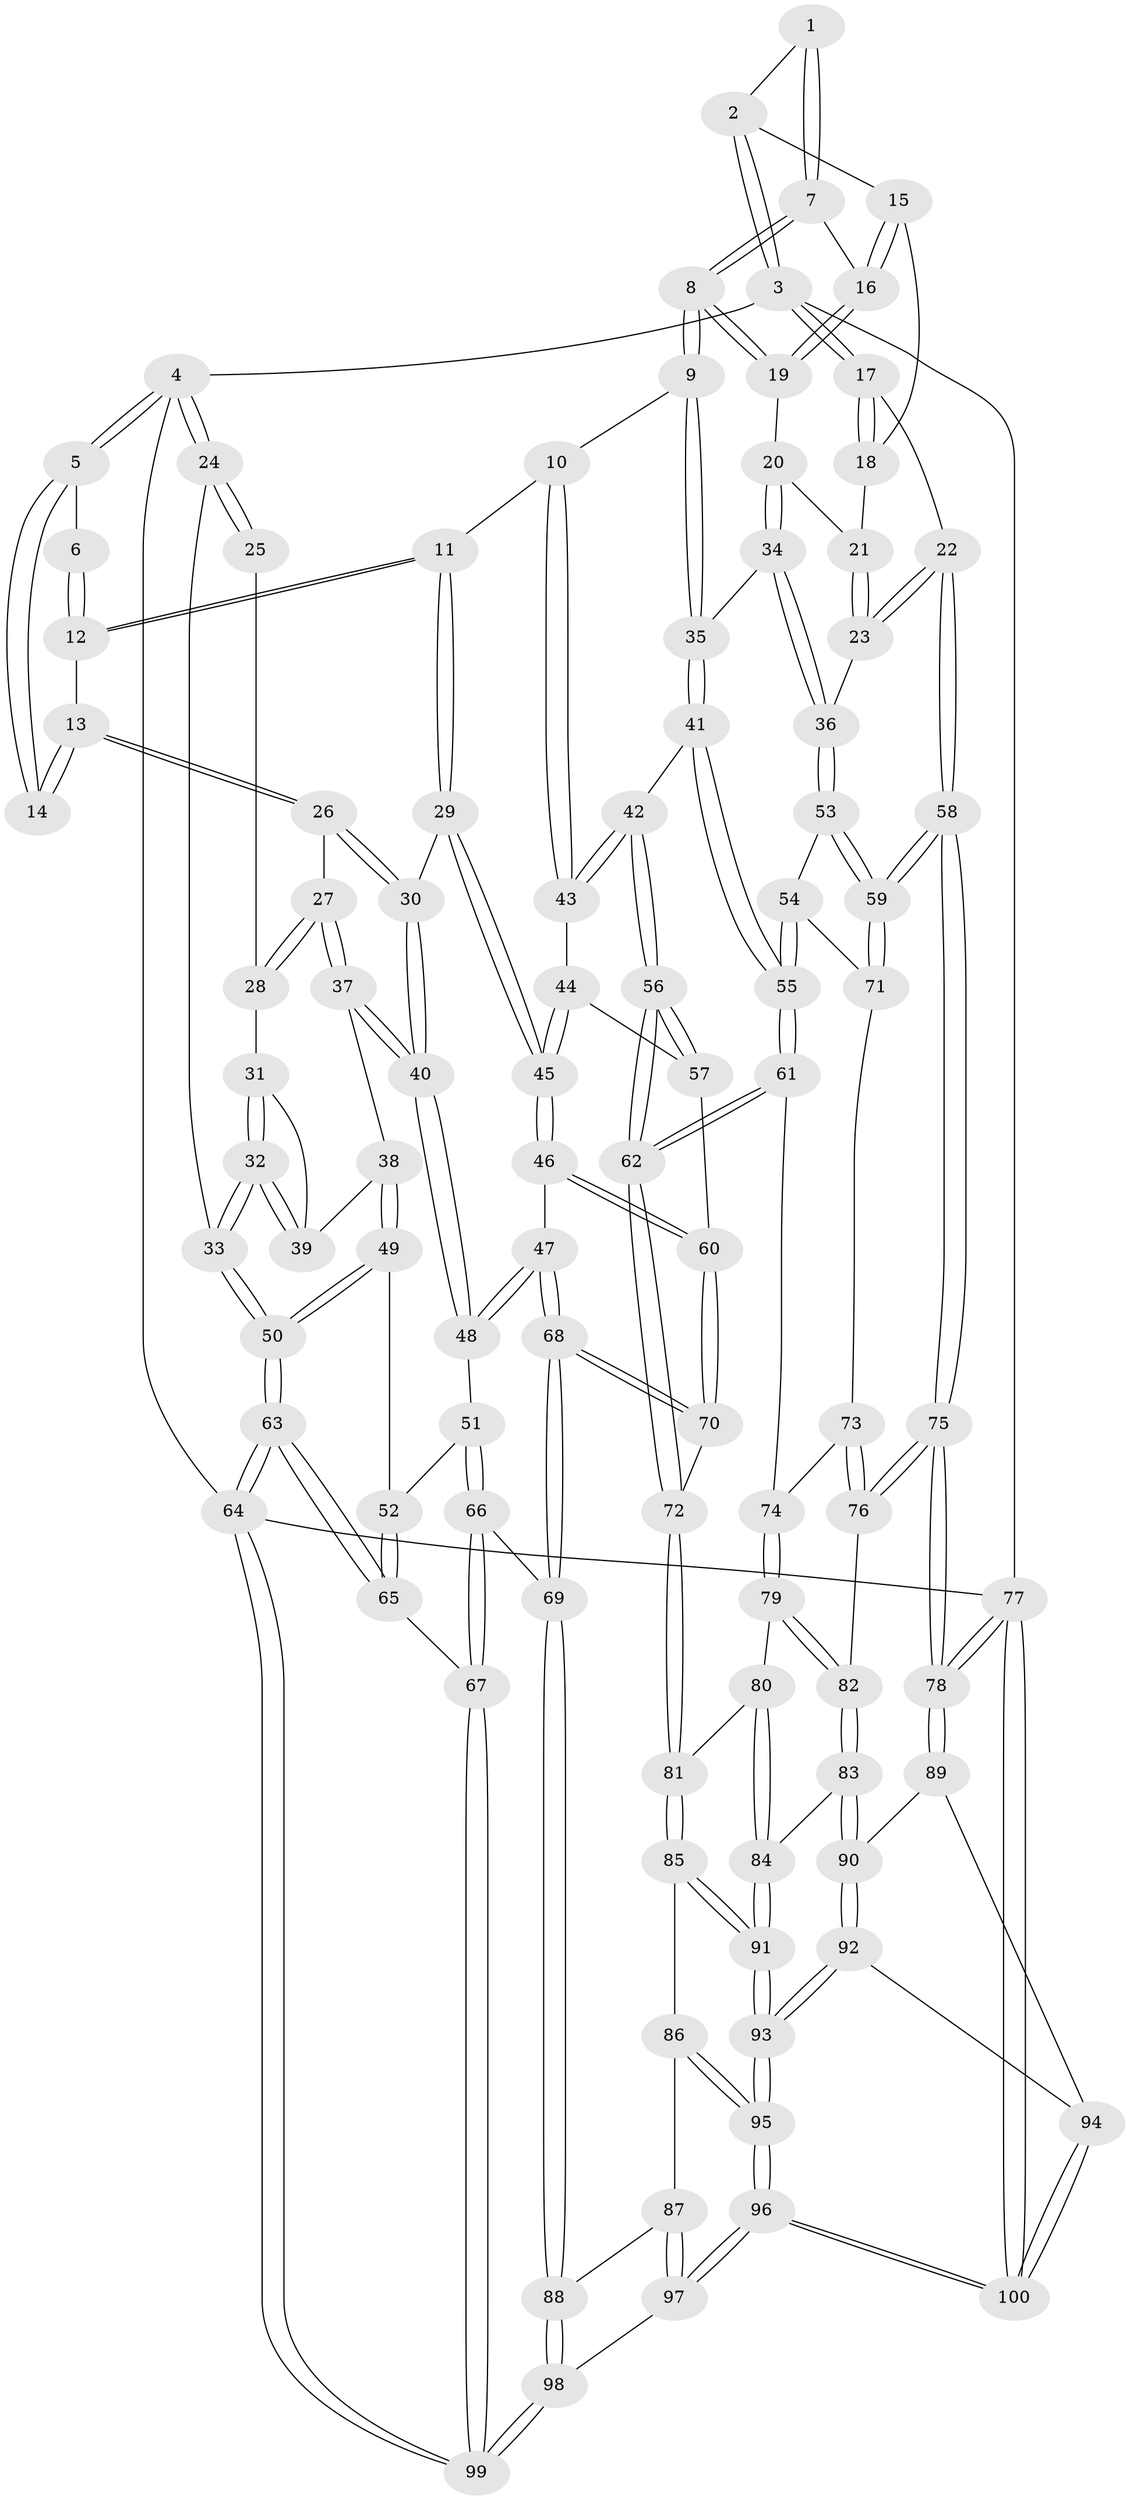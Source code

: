 // coarse degree distribution, {4: 0.38, 3: 0.14, 6: 0.1, 5: 0.34, 7: 0.04}
// Generated by graph-tools (version 1.1) at 2025/05/03/04/25 22:05:50]
// undirected, 100 vertices, 247 edges
graph export_dot {
graph [start="1"]
  node [color=gray90,style=filled];
  1 [pos="+0.5544361604673582+0"];
  2 [pos="+0.9414827446342035+0"];
  3 [pos="+1+0"];
  4 [pos="+0+0"];
  5 [pos="+0.1327272347323198+0"];
  6 [pos="+0.3633573051279536+0"];
  7 [pos="+0.5627801852379671+0"];
  8 [pos="+0.530628642630827+0.15061443579977932"];
  9 [pos="+0.5079771318843749+0.17919060054826794"];
  10 [pos="+0.48906241466083594+0.18626292671055875"];
  11 [pos="+0.4258232650980545+0.19336120762824144"];
  12 [pos="+0.36458569276263814+0.12451058535493802"];
  13 [pos="+0.19517726962251833+0.12478676897697873"];
  14 [pos="+0.1734795783124709+0.07545333826732804"];
  15 [pos="+0.8834179206156969+0"];
  16 [pos="+0.7244106686586423+0.12662437684851807"];
  17 [pos="+1+0.22724602022516938"];
  18 [pos="+0.8799325824722697+0.11735859082131553"];
  19 [pos="+0.7235231769737835+0.14050433392663134"];
  20 [pos="+0.7383825591607637+0.16097720555165923"];
  21 [pos="+0.8788910444374244+0.1185664798063575"];
  22 [pos="+1+0.3142598243082187"];
  23 [pos="+0.8864437700208864+0.3107674494013244"];
  24 [pos="+0+0.01636004238059205"];
  25 [pos="+0.03578127965388981+0.12204992963565875"];
  26 [pos="+0.19161033029435018+0.13878319365727992"];
  27 [pos="+0.15909076284226623+0.18477819402181528"];
  28 [pos="+0.08181769761527534+0.1927151324376086"];
  29 [pos="+0.39853281802628204+0.2329071486203329"];
  30 [pos="+0.28595064563143785+0.25927934800069197"];
  31 [pos="+0.04733298633511871+0.22153503228059357"];
  32 [pos="+0+0.2205139973132615"];
  33 [pos="+0+0.21742431169702736"];
  34 [pos="+0.7658805159318832+0.3185665545106914"];
  35 [pos="+0.6755581731839911+0.3468434283708984"];
  36 [pos="+0.8022582380812601+0.3330253358916514"];
  37 [pos="+0.156894212315354+0.3201631136692441"];
  38 [pos="+0.08973681303898413+0.3007887242922026"];
  39 [pos="+0.08274842462002073+0.29188123798227494"];
  40 [pos="+0.19236518554976745+0.37285447510066555"];
  41 [pos="+0.6357205951485551+0.39329241843900536"];
  42 [pos="+0.601065621039918+0.39847446380643986"];
  43 [pos="+0.5192959152673676+0.40045881759869495"];
  44 [pos="+0.5127351871891637+0.4034250202635169"];
  45 [pos="+0.39016274509197274+0.3976475891409029"];
  46 [pos="+0.3727992293827066+0.41427274634275635"];
  47 [pos="+0.2783606263487052+0.4371938791186401"];
  48 [pos="+0.19686414425562013+0.4047888015022889"];
  49 [pos="+0+0.3709006533741774"];
  50 [pos="+0+0.3559125948251934"];
  51 [pos="+0.17573481446700764+0.422226361777346"];
  52 [pos="+0.12108191882073223+0.44564254995595026"];
  53 [pos="+0.8053096122366041+0.35397513531848535"];
  54 [pos="+0.8068750856193475+0.48630030426905213"];
  55 [pos="+0.653629635595609+0.5318644381869675"];
  56 [pos="+0.5268309274508931+0.5521438246900402"];
  57 [pos="+0.5085862166537178+0.4547238520614491"];
  58 [pos="+1+0.6070175527673327"];
  59 [pos="+0.971588234866744+0.5374631502789955"];
  60 [pos="+0.42976609422993334+0.5306644156499734"];
  61 [pos="+0.6435952265236154+0.5710307547891661"];
  62 [pos="+0.5273136480428243+0.6232835740915588"];
  63 [pos="+0+0.7013380156145117"];
  64 [pos="+0+1"];
  65 [pos="+0+0.6919162464524217"];
  66 [pos="+0.19756863147715134+0.7622781501570569"];
  67 [pos="+0.19577631312256927+0.763084893168396"];
  68 [pos="+0.3156384986260513+0.688899202231536"];
  69 [pos="+0.25960041014675606+0.7467098869753581"];
  70 [pos="+0.45801618403114874+0.6356025997062941"];
  71 [pos="+0.8220187818304415+0.5177625096469386"];
  72 [pos="+0.5087654643018545+0.640201026481379"];
  73 [pos="+0.8094753030173066+0.5595268171689676"];
  74 [pos="+0.7144652513550572+0.6201229345311642"];
  75 [pos="+1+0.6224092063743437"];
  76 [pos="+0.8951547910834867+0.6928003503823841"];
  77 [pos="+1+1"];
  78 [pos="+1+0.7755964308512955"];
  79 [pos="+0.7176300765421151+0.6291024282858122"];
  80 [pos="+0.6979706164612716+0.717536612083468"];
  81 [pos="+0.5787702766385484+0.773965578805869"];
  82 [pos="+0.8670404486293428+0.7126032383786084"];
  83 [pos="+0.8251383156782077+0.7812178726082686"];
  84 [pos="+0.8036262161946925+0.7974380103634778"];
  85 [pos="+0.5786753891845414+0.7999868373990296"];
  86 [pos="+0.5496560309267071+0.847255203206311"];
  87 [pos="+0.5367355362234989+0.8614245256987655"];
  88 [pos="+0.42530189265369506+0.8898807997586858"];
  89 [pos="+0.9952610034986525+0.8599321653430994"];
  90 [pos="+0.9365038597280363+0.85835031807164"];
  91 [pos="+0.766638741931401+0.87411980259225"];
  92 [pos="+0.8641953197359409+0.9270943542503047"];
  93 [pos="+0.7725266951337287+0.9209346731673423"];
  94 [pos="+0.9196189319671555+0.9623644749185651"];
  95 [pos="+0.7435231989640321+0.992032788351698"];
  96 [pos="+0.694282119925728+1"];
  97 [pos="+0.6515042235829284+1"];
  98 [pos="+0.37033337821326634+1"];
  99 [pos="+0.13683649278531793+1"];
  100 [pos="+1+1"];
  1 -- 2;
  1 -- 7;
  1 -- 7;
  2 -- 3;
  2 -- 3;
  2 -- 15;
  3 -- 4;
  3 -- 17;
  3 -- 17;
  3 -- 77;
  4 -- 5;
  4 -- 5;
  4 -- 24;
  4 -- 24;
  4 -- 64;
  5 -- 6;
  5 -- 14;
  5 -- 14;
  6 -- 12;
  6 -- 12;
  7 -- 8;
  7 -- 8;
  7 -- 16;
  8 -- 9;
  8 -- 9;
  8 -- 19;
  8 -- 19;
  9 -- 10;
  9 -- 35;
  9 -- 35;
  10 -- 11;
  10 -- 43;
  10 -- 43;
  11 -- 12;
  11 -- 12;
  11 -- 29;
  11 -- 29;
  12 -- 13;
  13 -- 14;
  13 -- 14;
  13 -- 26;
  13 -- 26;
  15 -- 16;
  15 -- 16;
  15 -- 18;
  16 -- 19;
  16 -- 19;
  17 -- 18;
  17 -- 18;
  17 -- 22;
  18 -- 21;
  19 -- 20;
  20 -- 21;
  20 -- 34;
  20 -- 34;
  21 -- 23;
  21 -- 23;
  22 -- 23;
  22 -- 23;
  22 -- 58;
  22 -- 58;
  23 -- 36;
  24 -- 25;
  24 -- 25;
  24 -- 33;
  25 -- 28;
  26 -- 27;
  26 -- 30;
  26 -- 30;
  27 -- 28;
  27 -- 28;
  27 -- 37;
  27 -- 37;
  28 -- 31;
  29 -- 30;
  29 -- 45;
  29 -- 45;
  30 -- 40;
  30 -- 40;
  31 -- 32;
  31 -- 32;
  31 -- 39;
  32 -- 33;
  32 -- 33;
  32 -- 39;
  32 -- 39;
  33 -- 50;
  33 -- 50;
  34 -- 35;
  34 -- 36;
  34 -- 36;
  35 -- 41;
  35 -- 41;
  36 -- 53;
  36 -- 53;
  37 -- 38;
  37 -- 40;
  37 -- 40;
  38 -- 39;
  38 -- 49;
  38 -- 49;
  40 -- 48;
  40 -- 48;
  41 -- 42;
  41 -- 55;
  41 -- 55;
  42 -- 43;
  42 -- 43;
  42 -- 56;
  42 -- 56;
  43 -- 44;
  44 -- 45;
  44 -- 45;
  44 -- 57;
  45 -- 46;
  45 -- 46;
  46 -- 47;
  46 -- 60;
  46 -- 60;
  47 -- 48;
  47 -- 48;
  47 -- 68;
  47 -- 68;
  48 -- 51;
  49 -- 50;
  49 -- 50;
  49 -- 52;
  50 -- 63;
  50 -- 63;
  51 -- 52;
  51 -- 66;
  51 -- 66;
  52 -- 65;
  52 -- 65;
  53 -- 54;
  53 -- 59;
  53 -- 59;
  54 -- 55;
  54 -- 55;
  54 -- 71;
  55 -- 61;
  55 -- 61;
  56 -- 57;
  56 -- 57;
  56 -- 62;
  56 -- 62;
  57 -- 60;
  58 -- 59;
  58 -- 59;
  58 -- 75;
  58 -- 75;
  59 -- 71;
  59 -- 71;
  60 -- 70;
  60 -- 70;
  61 -- 62;
  61 -- 62;
  61 -- 74;
  62 -- 72;
  62 -- 72;
  63 -- 64;
  63 -- 64;
  63 -- 65;
  63 -- 65;
  64 -- 99;
  64 -- 99;
  64 -- 77;
  65 -- 67;
  66 -- 67;
  66 -- 67;
  66 -- 69;
  67 -- 99;
  67 -- 99;
  68 -- 69;
  68 -- 69;
  68 -- 70;
  68 -- 70;
  69 -- 88;
  69 -- 88;
  70 -- 72;
  71 -- 73;
  72 -- 81;
  72 -- 81;
  73 -- 74;
  73 -- 76;
  73 -- 76;
  74 -- 79;
  74 -- 79;
  75 -- 76;
  75 -- 76;
  75 -- 78;
  75 -- 78;
  76 -- 82;
  77 -- 78;
  77 -- 78;
  77 -- 100;
  77 -- 100;
  78 -- 89;
  78 -- 89;
  79 -- 80;
  79 -- 82;
  79 -- 82;
  80 -- 81;
  80 -- 84;
  80 -- 84;
  81 -- 85;
  81 -- 85;
  82 -- 83;
  82 -- 83;
  83 -- 84;
  83 -- 90;
  83 -- 90;
  84 -- 91;
  84 -- 91;
  85 -- 86;
  85 -- 91;
  85 -- 91;
  86 -- 87;
  86 -- 95;
  86 -- 95;
  87 -- 88;
  87 -- 97;
  87 -- 97;
  88 -- 98;
  88 -- 98;
  89 -- 90;
  89 -- 94;
  90 -- 92;
  90 -- 92;
  91 -- 93;
  91 -- 93;
  92 -- 93;
  92 -- 93;
  92 -- 94;
  93 -- 95;
  93 -- 95;
  94 -- 100;
  94 -- 100;
  95 -- 96;
  95 -- 96;
  96 -- 97;
  96 -- 97;
  96 -- 100;
  96 -- 100;
  97 -- 98;
  98 -- 99;
  98 -- 99;
}
